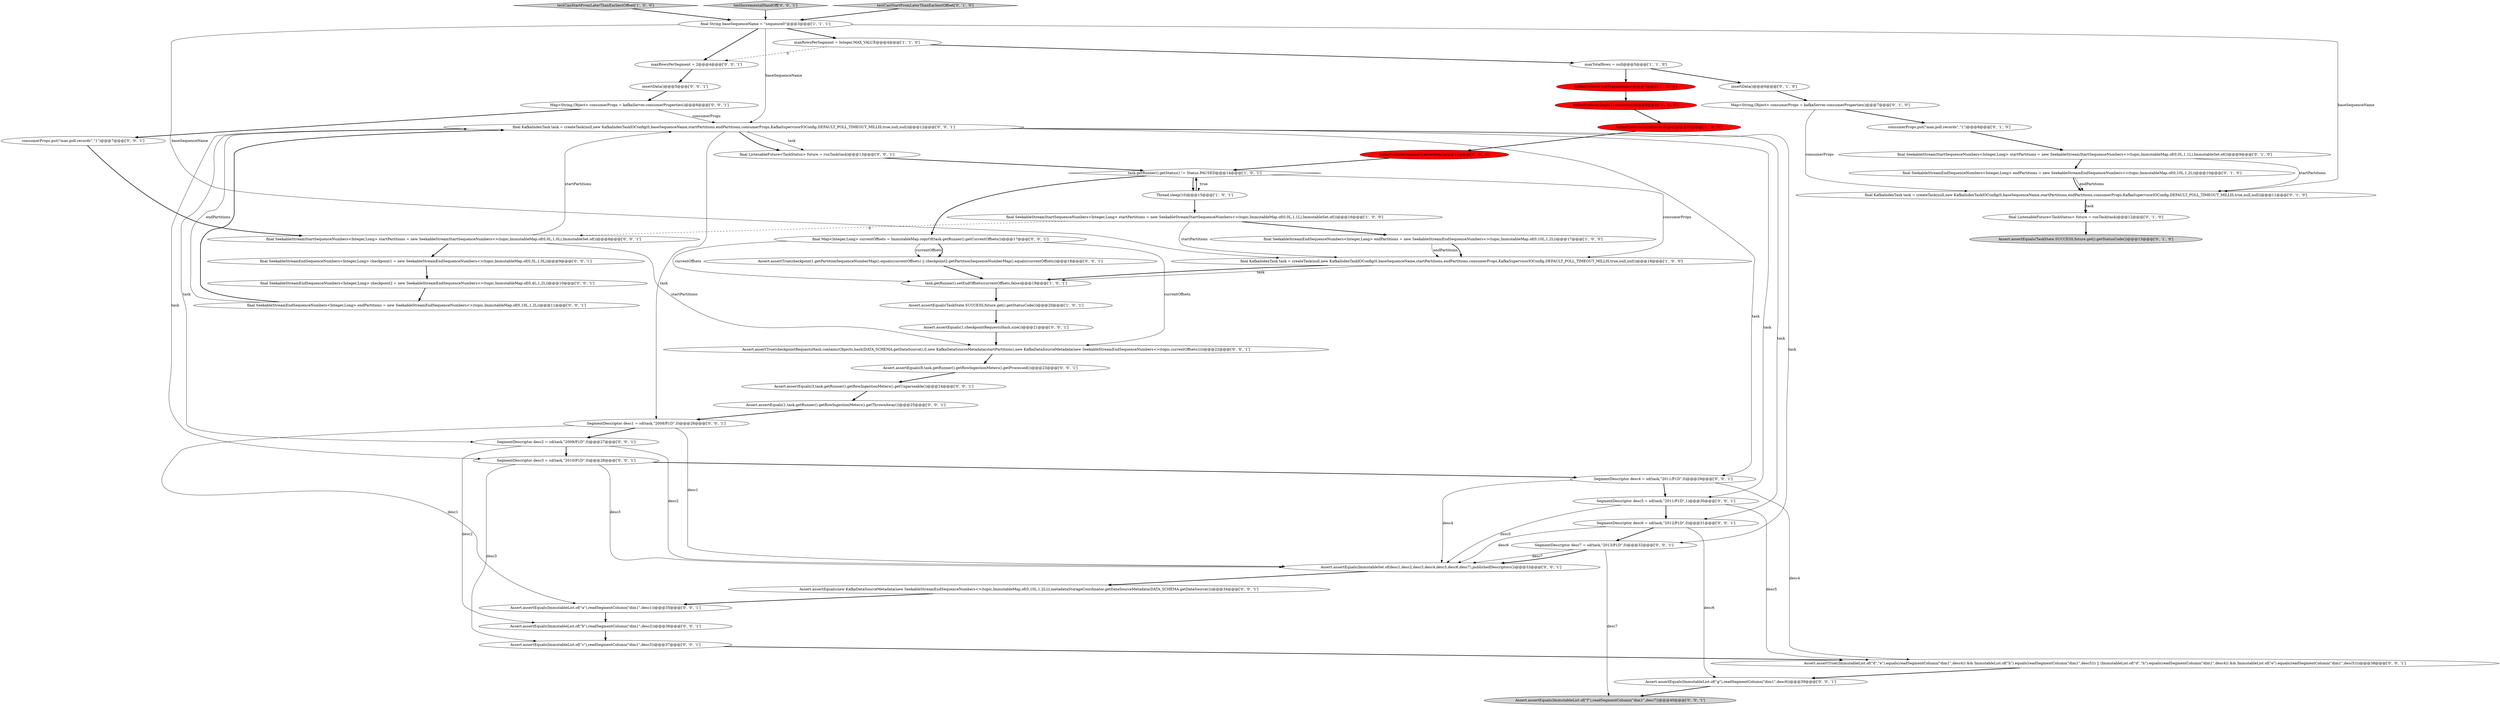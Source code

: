 digraph {
48 [style = filled, label = "SegmentDescriptor desc4 = sd(task,\"2011/P1D\",0)@@@29@@@['0', '0', '1']", fillcolor = white, shape = ellipse image = "AAA0AAABBB3BBB"];
51 [style = filled, label = "SegmentDescriptor desc7 = sd(task,\"2013/P1D\",0)@@@32@@@['0', '0', '1']", fillcolor = white, shape = ellipse image = "AAA0AAABBB3BBB"];
32 [style = filled, label = "Assert.assertTrue(checkpointRequestsHash.contains(Objects.hash(DATA_SCHEMA.getDataSource(),0,new KafkaDataSourceMetadata(startPartitions),new KafkaDataSourceMetadata(new SeekableStreamEndSequenceNumbers<>(topic,currentOffsets)))))@@@22@@@['0', '0', '1']", fillcolor = white, shape = ellipse image = "AAA0AAABBB3BBB"];
36 [style = filled, label = "final SeekableStreamStartSequenceNumbers<Integer,Long> startPartitions = new SeekableStreamStartSequenceNumbers<>(topic,ImmutableMap.of(0,0L,1,0L),ImmutableSet.of())@@@8@@@['0', '0', '1']", fillcolor = white, shape = ellipse image = "AAA0AAABBB3BBB"];
18 [style = filled, label = "final SeekableStreamStartSequenceNumbers<Integer,Long> startPartitions = new SeekableStreamStartSequenceNumbers<>(topic,ImmutableMap.of(0,0L,1,1L),ImmutableSet.of())@@@9@@@['0', '1', '0']", fillcolor = white, shape = ellipse image = "AAA0AAABBB2BBB"];
52 [style = filled, label = "Assert.assertEquals(ImmutableList.of(\"g\"),readSegmentColumn(\"dim1\",desc6))@@@39@@@['0', '0', '1']", fillcolor = white, shape = ellipse image = "AAA0AAABBB3BBB"];
5 [style = filled, label = "final SeekableStreamStartSequenceNumbers<Integer,Long> startPartitions = new SeekableStreamStartSequenceNumbers<>(topic,ImmutableMap.of(0,0L,1,1L),ImmutableSet.of())@@@16@@@['1', '0', '0']", fillcolor = white, shape = ellipse image = "AAA0AAABBB1BBB"];
38 [style = filled, label = "maxRowsPerSegment = 2@@@4@@@['0', '0', '1']", fillcolor = white, shape = ellipse image = "AAA0AAABBB3BBB"];
13 [style = filled, label = "testCanStartFromLaterThanEarliestOffset['1', '0', '0']", fillcolor = lightgray, shape = diamond image = "AAA0AAABBB1BBB"];
42 [style = filled, label = "final KafkaIndexTask task = createTask(null,new KafkaIndexTaskIOConfig(0,baseSequenceName,startPartitions,endPartitions,consumerProps,KafkaSupervisorIOConfig.DEFAULT_POLL_TIMEOUT_MILLIS,true,null,null))@@@12@@@['0', '0', '1']", fillcolor = white, shape = ellipse image = "AAA0AAABBB3BBB"];
44 [style = filled, label = "Assert.assertEquals(ImmutableList.of(\"f\"),readSegmentColumn(\"dim1\",desc7))@@@40@@@['0', '0', '1']", fillcolor = lightgray, shape = ellipse image = "AAA0AAABBB3BBB"];
6 [style = filled, label = "kafkaProducer.commitTransaction()@@@12@@@['1', '0', '0']", fillcolor = red, shape = ellipse image = "AAA1AAABBB1BBB"];
47 [style = filled, label = "insertData()@@@5@@@['0', '0', '1']", fillcolor = white, shape = ellipse image = "AAA0AAABBB3BBB"];
27 [style = filled, label = "Assert.assertEquals(ImmutableList.of(\"c\"),readSegmentColumn(\"dim1\",desc3))@@@37@@@['0', '0', '1']", fillcolor = white, shape = ellipse image = "AAA0AAABBB3BBB"];
10 [style = filled, label = "kafkaProducer.initTransactions()@@@7@@@['1', '0', '0']", fillcolor = red, shape = ellipse image = "AAA1AAABBB1BBB"];
3 [style = filled, label = "task.getRunner().getStatus() != Status.PAUSED@@@14@@@['1', '0', '1']", fillcolor = white, shape = diamond image = "AAA0AAABBB1BBB"];
14 [style = filled, label = "Thread.sleep(10)@@@15@@@['1', '0', '1']", fillcolor = white, shape = ellipse image = "AAA0AAABBB1BBB"];
30 [style = filled, label = "SegmentDescriptor desc1 = sd(task,\"2008/P1D\",0)@@@26@@@['0', '0', '1']", fillcolor = white, shape = ellipse image = "AAA0AAABBB3BBB"];
54 [style = filled, label = "SegmentDescriptor desc5 = sd(task,\"2011/P1D\",1)@@@30@@@['0', '0', '1']", fillcolor = white, shape = ellipse image = "AAA0AAABBB3BBB"];
26 [style = filled, label = "final Map<Integer,Long> currentOffsets = ImmutableMap.copyOf(task.getRunner().getCurrentOffsets())@@@17@@@['0', '0', '1']", fillcolor = white, shape = ellipse image = "AAA0AAABBB3BBB"];
35 [style = filled, label = "testIncrementalHandOff['0', '0', '1']", fillcolor = lightgray, shape = diamond image = "AAA0AAABBB3BBB"];
4 [style = filled, label = "final SeekableStreamEndSequenceNumbers<Integer,Long> endPartitions = new SeekableStreamEndSequenceNumbers<>(topic,ImmutableMap.of(0,10L,1,2L))@@@17@@@['1', '0', '0']", fillcolor = white, shape = ellipse image = "AAA0AAABBB1BBB"];
28 [style = filled, label = "Map<String,Object> consumerProps = kafkaServer.consumerProperties()@@@6@@@['0', '0', '1']", fillcolor = white, shape = ellipse image = "AAA0AAABBB3BBB"];
21 [style = filled, label = "final SeekableStreamEndSequenceNumbers<Integer,Long> endPartitions = new SeekableStreamEndSequenceNumbers<>(topic,ImmutableMap.of(0,10L,1,2L))@@@10@@@['0', '1', '0']", fillcolor = white, shape = ellipse image = "AAA0AAABBB2BBB"];
2 [style = filled, label = "final KafkaIndexTask task = createTask(null,new KafkaIndexTaskIOConfig(0,baseSequenceName,startPartitions,endPartitions,consumerProps,KafkaSupervisorIOConfig.DEFAULT_POLL_TIMEOUT_MILLIS,true,null,null))@@@18@@@['1', '0', '0']", fillcolor = white, shape = ellipse image = "AAA0AAABBB1BBB"];
40 [style = filled, label = "Assert.assertEquals(ImmutableList.of(\"b\"),readSegmentColumn(\"dim1\",desc2))@@@36@@@['0', '0', '1']", fillcolor = white, shape = ellipse image = "AAA0AAABBB3BBB"];
19 [style = filled, label = "Assert.assertEquals(TaskState.SUCCESS,future.get().getStatusCode())@@@13@@@['0', '1', '0']", fillcolor = lightgray, shape = ellipse image = "AAA0AAABBB2BBB"];
8 [style = filled, label = "task.getRunner().setEndOffsets(currentOffsets,false)@@@19@@@['1', '0', '1']", fillcolor = white, shape = ellipse image = "AAA0AAABBB1BBB"];
9 [style = filled, label = "final String baseSequenceName = \"sequence0\"@@@3@@@['1', '1', '1']", fillcolor = white, shape = ellipse image = "AAA0AAABBB1BBB"];
53 [style = filled, label = "Assert.assertEquals(8,task.getRunner().getRowIngestionMeters().getProcessed())@@@23@@@['0', '0', '1']", fillcolor = white, shape = ellipse image = "AAA0AAABBB3BBB"];
25 [style = filled, label = "Assert.assertEquals(3,task.getRunner().getRowIngestionMeters().getUnparseable())@@@24@@@['0', '0', '1']", fillcolor = white, shape = ellipse image = "AAA0AAABBB3BBB"];
33 [style = filled, label = "SegmentDescriptor desc3 = sd(task,\"2010/P1D\",0)@@@28@@@['0', '0', '1']", fillcolor = white, shape = ellipse image = "AAA0AAABBB3BBB"];
31 [style = filled, label = "Assert.assertEquals(1,task.getRunner().getRowIngestionMeters().getThrownAway())@@@25@@@['0', '0', '1']", fillcolor = white, shape = ellipse image = "AAA0AAABBB3BBB"];
20 [style = filled, label = "insertData()@@@6@@@['0', '1', '0']", fillcolor = white, shape = ellipse image = "AAA0AAABBB2BBB"];
50 [style = filled, label = "consumerProps.put(\"max.poll.records\",\"1\")@@@7@@@['0', '0', '1']", fillcolor = white, shape = ellipse image = "AAA0AAABBB3BBB"];
12 [style = filled, label = "kafkaProducer.send(record).get()@@@10@@@['1', '0', '0']", fillcolor = red, shape = ellipse image = "AAA1AAABBB1BBB"];
55 [style = filled, label = "final SeekableStreamEndSequenceNumbers<Integer,Long> checkpoint1 = new SeekableStreamEndSequenceNumbers<>(topic,ImmutableMap.of(0,5L,1,0L))@@@9@@@['0', '0', '1']", fillcolor = white, shape = ellipse image = "AAA0AAABBB3BBB"];
17 [style = filled, label = "final KafkaIndexTask task = createTask(null,new KafkaIndexTaskIOConfig(0,baseSequenceName,startPartitions,endPartitions,consumerProps,KafkaSupervisorIOConfig.DEFAULT_POLL_TIMEOUT_MILLIS,true,null,null))@@@11@@@['0', '1', '0']", fillcolor = white, shape = ellipse image = "AAA0AAABBB2BBB"];
56 [style = filled, label = "SegmentDescriptor desc2 = sd(task,\"2009/P1D\",0)@@@27@@@['0', '0', '1']", fillcolor = white, shape = ellipse image = "AAA0AAABBB3BBB"];
16 [style = filled, label = "final ListenableFuture<TaskStatus> future = runTask(task)@@@12@@@['0', '1', '0']", fillcolor = white, shape = ellipse image = "AAA0AAABBB2BBB"];
34 [style = filled, label = "Assert.assertEquals(new KafkaDataSourceMetadata(new SeekableStreamEndSequenceNumbers<>(topic,ImmutableMap.of(0,10L,1,2L))),metadataStorageCoordinator.getDataSourceMetadata(DATA_SCHEMA.getDataSource()))@@@34@@@['0', '0', '1']", fillcolor = white, shape = ellipse image = "AAA0AAABBB3BBB"];
41 [style = filled, label = "SegmentDescriptor desc6 = sd(task,\"2012/P1D\",0)@@@31@@@['0', '0', '1']", fillcolor = white, shape = ellipse image = "AAA0AAABBB3BBB"];
0 [style = filled, label = "maxTotalRows = null@@@5@@@['1', '1', '0']", fillcolor = white, shape = ellipse image = "AAA0AAABBB1BBB"];
29 [style = filled, label = "Assert.assertTrue(checkpoint1.getPartitionSequenceNumberMap().equals(currentOffsets) || checkpoint2.getPartitionSequenceNumberMap().equals(currentOffsets))@@@18@@@['0', '0', '1']", fillcolor = white, shape = ellipse image = "AAA0AAABBB3BBB"];
45 [style = filled, label = "Assert.assertEquals(ImmutableList.of(\"a\"),readSegmentColumn(\"dim1\",desc1))@@@35@@@['0', '0', '1']", fillcolor = white, shape = ellipse image = "AAA0AAABBB3BBB"];
1 [style = filled, label = "Assert.assertEquals(TaskState.SUCCESS,future.get().getStatusCode())@@@20@@@['1', '0', '1']", fillcolor = white, shape = ellipse image = "AAA0AAABBB1BBB"];
24 [style = filled, label = "final ListenableFuture<TaskStatus> future = runTask(task)@@@13@@@['0', '0', '1']", fillcolor = white, shape = ellipse image = "AAA0AAABBB3BBB"];
11 [style = filled, label = "kafkaProducer.beginTransaction()@@@8@@@['1', '0', '0']", fillcolor = red, shape = ellipse image = "AAA1AAABBB1BBB"];
37 [style = filled, label = "final SeekableStreamEndSequenceNumbers<Integer,Long> endPartitions = new SeekableStreamEndSequenceNumbers<>(topic,ImmutableMap.of(0,10L,1,2L))@@@11@@@['0', '0', '1']", fillcolor = white, shape = ellipse image = "AAA0AAABBB3BBB"];
39 [style = filled, label = "final SeekableStreamEndSequenceNumbers<Integer,Long> checkpoint2 = new SeekableStreamEndSequenceNumbers<>(topic,ImmutableMap.of(0,4L,1,2L))@@@10@@@['0', '0', '1']", fillcolor = white, shape = ellipse image = "AAA0AAABBB3BBB"];
15 [style = filled, label = "Map<String,Object> consumerProps = kafkaServer.consumerProperties()@@@7@@@['0', '1', '0']", fillcolor = white, shape = ellipse image = "AAA0AAABBB2BBB"];
7 [style = filled, label = "maxRowsPerSegment = Integer.MAX_VALUE@@@4@@@['1', '1', '0']", fillcolor = white, shape = ellipse image = "AAA0AAABBB1BBB"];
22 [style = filled, label = "consumerProps.put(\"max.poll.records\",\"1\")@@@8@@@['0', '1', '0']", fillcolor = white, shape = ellipse image = "AAA0AAABBB2BBB"];
43 [style = filled, label = "Assert.assertEquals(1,checkpointRequestsHash.size())@@@21@@@['0', '0', '1']", fillcolor = white, shape = ellipse image = "AAA0AAABBB3BBB"];
46 [style = filled, label = "Assert.assertTrue((ImmutableList.of(\"d\",\"e\").equals(readSegmentColumn(\"dim1\",desc4)) && ImmutableList.of(\"h\").equals(readSegmentColumn(\"dim1\",desc5))) || (ImmutableList.of(\"d\",\"h\").equals(readSegmentColumn(\"dim1\",desc4)) && ImmutableList.of(\"e\").equals(readSegmentColumn(\"dim1\",desc5))))@@@38@@@['0', '0', '1']", fillcolor = white, shape = ellipse image = "AAA0AAABBB3BBB"];
49 [style = filled, label = "Assert.assertEquals(ImmutableSet.of(desc1,desc2,desc3,desc4,desc5,desc6,desc7),publishedDescriptors())@@@33@@@['0', '0', '1']", fillcolor = white, shape = ellipse image = "AAA0AAABBB3BBB"];
23 [style = filled, label = "testCanStartFromLaterThanEarliestOffset['0', '1', '0']", fillcolor = lightgray, shape = diamond image = "AAA0AAABBB2BBB"];
32->53 [style = bold, label=""];
14->3 [style = bold, label=""];
6->3 [style = bold, label=""];
52->44 [style = bold, label=""];
26->32 [style = solid, label="currentOffsets"];
28->50 [style = bold, label=""];
42->56 [style = solid, label="task"];
9->2 [style = solid, label="baseSequenceName"];
9->7 [style = bold, label=""];
30->49 [style = solid, label="desc1"];
36->55 [style = bold, label=""];
54->49 [style = solid, label="desc5"];
25->31 [style = bold, label=""];
48->54 [style = bold, label=""];
8->1 [style = bold, label=""];
42->41 [style = solid, label="task"];
31->30 [style = bold, label=""];
33->48 [style = bold, label=""];
28->42 [style = solid, label="consumerProps"];
9->38 [style = bold, label=""];
4->2 [style = solid, label="endPartitions"];
20->15 [style = bold, label=""];
17->16 [style = bold, label=""];
51->49 [style = solid, label="desc7"];
10->11 [style = bold, label=""];
48->49 [style = solid, label="desc4"];
33->27 [style = solid, label="desc3"];
47->28 [style = bold, label=""];
43->32 [style = bold, label=""];
42->24 [style = solid, label="task"];
11->12 [style = bold, label=""];
7->0 [style = bold, label=""];
4->2 [style = bold, label=""];
54->41 [style = bold, label=""];
16->19 [style = bold, label=""];
22->18 [style = bold, label=""];
27->46 [style = bold, label=""];
37->42 [style = solid, label="endPartitions"];
17->16 [style = solid, label="task"];
41->49 [style = solid, label="desc6"];
7->38 [style = dashed, label="0"];
38->47 [style = bold, label=""];
30->45 [style = solid, label="desc1"];
0->20 [style = bold, label=""];
56->33 [style = bold, label=""];
24->3 [style = bold, label=""];
51->44 [style = solid, label="desc7"];
39->37 [style = bold, label=""];
56->40 [style = solid, label="desc2"];
35->9 [style = bold, label=""];
3->26 [style = bold, label=""];
42->33 [style = solid, label="task"];
42->51 [style = solid, label="task"];
36->42 [style = solid, label="startPartitions"];
55->39 [style = bold, label=""];
42->24 [style = bold, label=""];
3->14 [style = dotted, label="true"];
15->22 [style = bold, label=""];
54->46 [style = solid, label="desc5"];
2->8 [style = solid, label="task"];
9->17 [style = solid, label="baseSequenceName"];
56->49 [style = solid, label="desc2"];
26->29 [style = solid, label="currentOffsets"];
40->27 [style = bold, label=""];
5->4 [style = bold, label=""];
13->9 [style = bold, label=""];
18->21 [style = bold, label=""];
18->17 [style = solid, label="startPartitions"];
37->42 [style = bold, label=""];
45->40 [style = bold, label=""];
14->5 [style = bold, label=""];
26->8 [style = solid, label="currentOffsets"];
9->42 [style = solid, label="baseSequenceName"];
29->8 [style = bold, label=""];
53->25 [style = bold, label=""];
3->2 [style = solid, label="consumerProps"];
1->43 [style = bold, label=""];
26->29 [style = bold, label=""];
34->45 [style = bold, label=""];
3->14 [style = bold, label=""];
42->30 [style = solid, label="task"];
41->52 [style = solid, label="desc6"];
42->54 [style = solid, label="task"];
51->49 [style = bold, label=""];
49->34 [style = bold, label=""];
5->36 [style = dashed, label="0"];
12->6 [style = bold, label=""];
46->52 [style = bold, label=""];
48->46 [style = solid, label="desc4"];
0->10 [style = bold, label=""];
15->17 [style = solid, label="consumerProps"];
41->51 [style = bold, label=""];
50->36 [style = bold, label=""];
5->2 [style = solid, label="startPartitions"];
30->56 [style = bold, label=""];
36->32 [style = solid, label="startPartitions"];
21->17 [style = solid, label="endPartitions"];
33->49 [style = solid, label="desc3"];
23->9 [style = bold, label=""];
21->17 [style = bold, label=""];
2->8 [style = bold, label=""];
42->48 [style = solid, label="task"];
}
